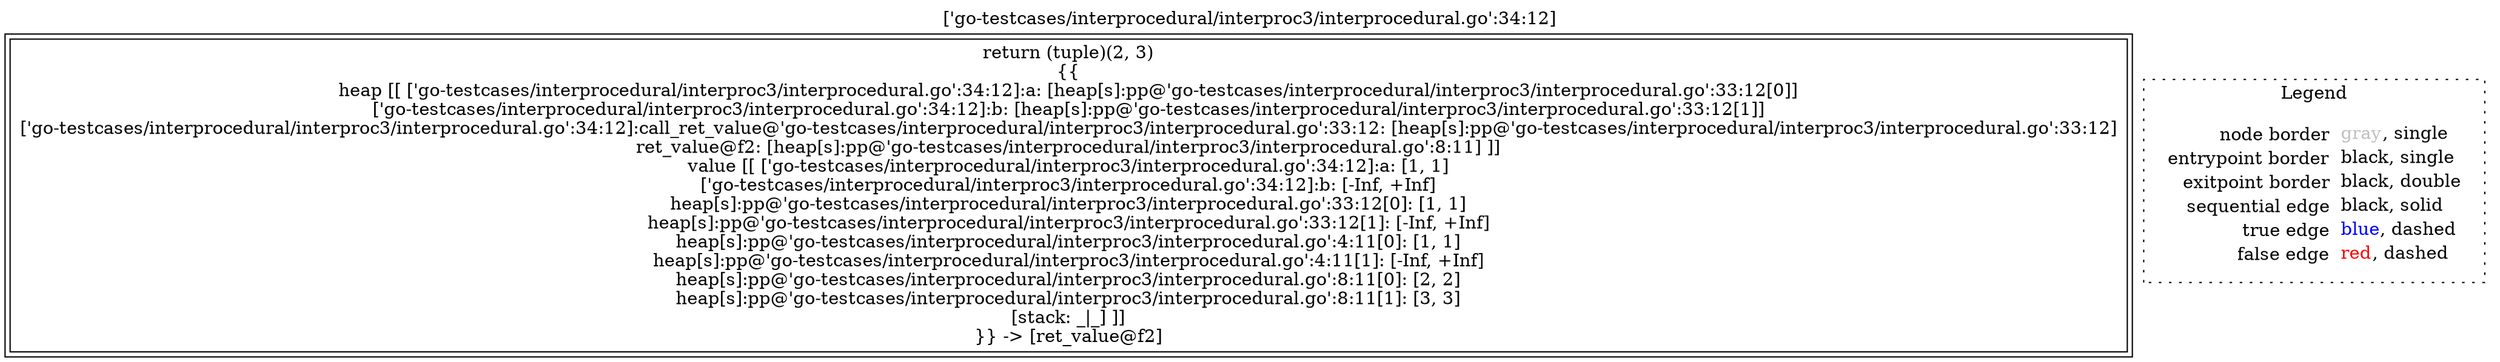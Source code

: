 digraph {
	labelloc="t";
	label="['go-testcases/interprocedural/interproc3/interprocedural.go':34:12]";
	"node0" [shape="rect",color="black",peripheries="2",label=<return (tuple)(2, 3)<BR/>{{<BR/>heap [[ ['go-testcases/interprocedural/interproc3/interprocedural.go':34:12]:a: [heap[s]:pp@'go-testcases/interprocedural/interproc3/interprocedural.go':33:12[0]]<BR/>['go-testcases/interprocedural/interproc3/interprocedural.go':34:12]:b: [heap[s]:pp@'go-testcases/interprocedural/interproc3/interprocedural.go':33:12[1]]<BR/>['go-testcases/interprocedural/interproc3/interprocedural.go':34:12]:call_ret_value@'go-testcases/interprocedural/interproc3/interprocedural.go':33:12: [heap[s]:pp@'go-testcases/interprocedural/interproc3/interprocedural.go':33:12]<BR/>ret_value@f2: [heap[s]:pp@'go-testcases/interprocedural/interproc3/interprocedural.go':8:11] ]]<BR/>value [[ ['go-testcases/interprocedural/interproc3/interprocedural.go':34:12]:a: [1, 1]<BR/>['go-testcases/interprocedural/interproc3/interprocedural.go':34:12]:b: [-Inf, +Inf]<BR/>heap[s]:pp@'go-testcases/interprocedural/interproc3/interprocedural.go':33:12[0]: [1, 1]<BR/>heap[s]:pp@'go-testcases/interprocedural/interproc3/interprocedural.go':33:12[1]: [-Inf, +Inf]<BR/>heap[s]:pp@'go-testcases/interprocedural/interproc3/interprocedural.go':4:11[0]: [1, 1]<BR/>heap[s]:pp@'go-testcases/interprocedural/interproc3/interprocedural.go':4:11[1]: [-Inf, +Inf]<BR/>heap[s]:pp@'go-testcases/interprocedural/interproc3/interprocedural.go':8:11[0]: [2, 2]<BR/>heap[s]:pp@'go-testcases/interprocedural/interproc3/interprocedural.go':8:11[1]: [3, 3]<BR/>[stack: _|_] ]]<BR/>}} -&gt; [ret_value@f2]>];
subgraph cluster_legend {
	label="Legend";
	style=dotted;
	node [shape=plaintext];
	"legend" [label=<<table border="0" cellpadding="2" cellspacing="0" cellborder="0"><tr><td align="right">node border&nbsp;</td><td align="left"><font color="gray">gray</font>, single</td></tr><tr><td align="right">entrypoint border&nbsp;</td><td align="left"><font color="black">black</font>, single</td></tr><tr><td align="right">exitpoint border&nbsp;</td><td align="left"><font color="black">black</font>, double</td></tr><tr><td align="right">sequential edge&nbsp;</td><td align="left"><font color="black">black</font>, solid</td></tr><tr><td align="right">true edge&nbsp;</td><td align="left"><font color="blue">blue</font>, dashed</td></tr><tr><td align="right">false edge&nbsp;</td><td align="left"><font color="red">red</font>, dashed</td></tr></table>>];
}

}
